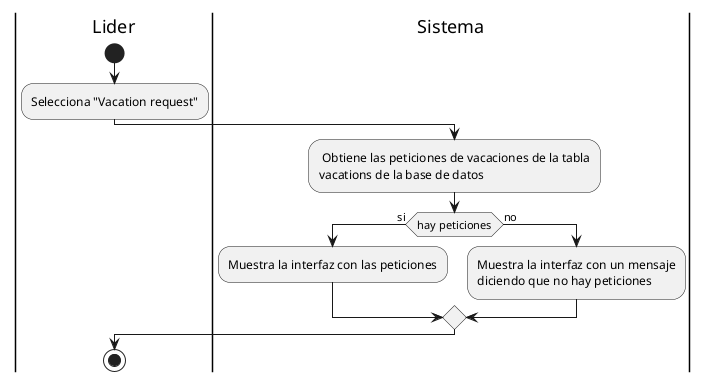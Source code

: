@startuml

|Lider|
start
:Selecciona "Vacation request";

|Sistema|
: Obtiene las peticiones de vacaciones de la tabla
vacations de la base de datos;

if(hay peticiones) then (si)
:Muestra la interfaz con las peticiones;

else (no)
:Muestra la interfaz con un mensaje
diciendo que no hay peticiones;

endif

|Lider|
stop
@enduml
